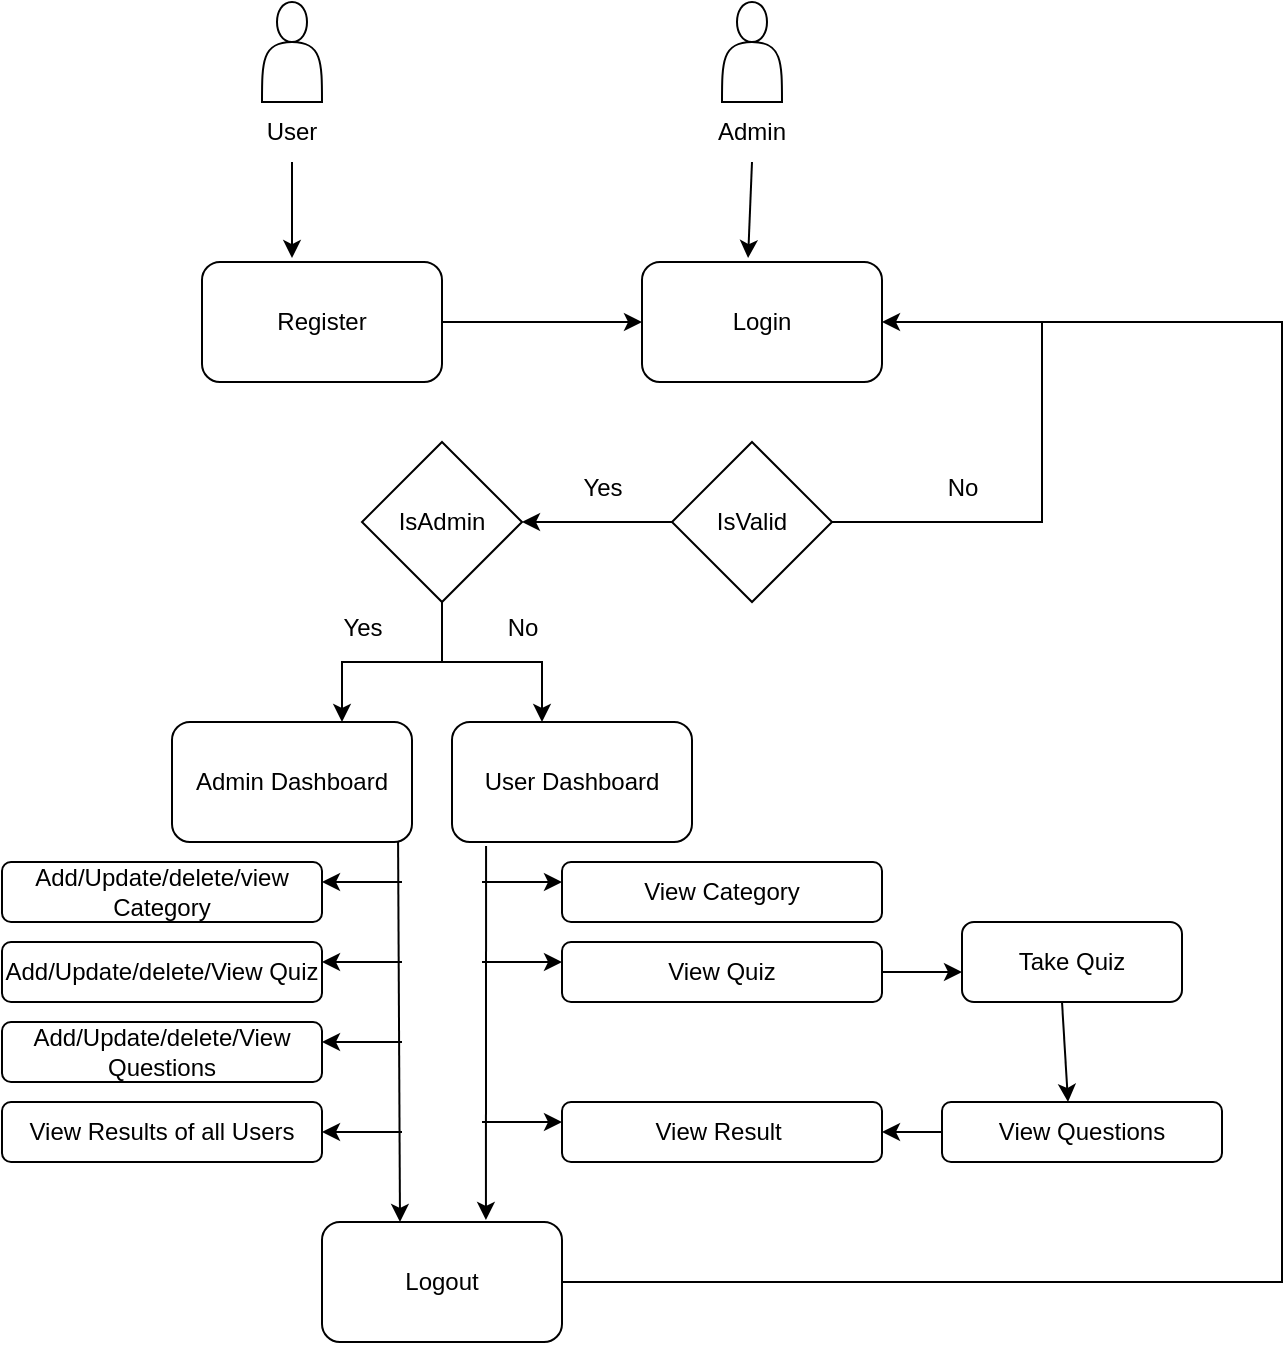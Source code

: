 <mxfile version="21.6.8" type="device">
  <diagram id="C5RBs43oDa-KdzZeNtuy" name="Page-1">
    <mxGraphModel dx="880" dy="438" grid="1" gridSize="10" guides="1" tooltips="1" connect="1" arrows="1" fold="1" page="1" pageScale="1" pageWidth="827" pageHeight="1169" background="#FFFFFF" math="0" shadow="0">
      <root>
        <mxCell id="WIyWlLk6GJQsqaUBKTNV-0" />
        <mxCell id="WIyWlLk6GJQsqaUBKTNV-1" parent="WIyWlLk6GJQsqaUBKTNV-0" />
        <mxCell id="vHfD-n9YigglqhmhwliA-0" value="Register" style="rounded=1;whiteSpace=wrap;html=1;" parent="WIyWlLk6GJQsqaUBKTNV-1" vertex="1">
          <mxGeometry x="220" y="150" width="120" height="60" as="geometry" />
        </mxCell>
        <mxCell id="vHfD-n9YigglqhmhwliA-1" value="Login" style="rounded=1;whiteSpace=wrap;html=1;" parent="WIyWlLk6GJQsqaUBKTNV-1" vertex="1">
          <mxGeometry x="440" y="150" width="120" height="60" as="geometry" />
        </mxCell>
        <mxCell id="2eI1iWWHuEmYexqSIRi0-1" value="" style="shape=actor;whiteSpace=wrap;html=1;" vertex="1" parent="WIyWlLk6GJQsqaUBKTNV-1">
          <mxGeometry x="480" y="20" width="30" height="50" as="geometry" />
        </mxCell>
        <mxCell id="2eI1iWWHuEmYexqSIRi0-2" value="Admin" style="text;html=1;strokeColor=none;fillColor=none;align=center;verticalAlign=middle;whiteSpace=wrap;rounded=0;" vertex="1" parent="WIyWlLk6GJQsqaUBKTNV-1">
          <mxGeometry x="465" y="70" width="60" height="30" as="geometry" />
        </mxCell>
        <mxCell id="2eI1iWWHuEmYexqSIRi0-4" value="" style="shape=actor;whiteSpace=wrap;html=1;" vertex="1" parent="WIyWlLk6GJQsqaUBKTNV-1">
          <mxGeometry x="250" y="20" width="30" height="50" as="geometry" />
        </mxCell>
        <mxCell id="2eI1iWWHuEmYexqSIRi0-5" value="User" style="text;html=1;strokeColor=none;fillColor=none;align=center;verticalAlign=middle;whiteSpace=wrap;rounded=0;" vertex="1" parent="WIyWlLk6GJQsqaUBKTNV-1">
          <mxGeometry x="235" y="70" width="60" height="30" as="geometry" />
        </mxCell>
        <mxCell id="2eI1iWWHuEmYexqSIRi0-8" value="" style="endArrow=classic;html=1;rounded=0;exitX=0.5;exitY=1;exitDx=0;exitDy=0;entryX=0.375;entryY=-0.033;entryDx=0;entryDy=0;entryPerimeter=0;" edge="1" parent="WIyWlLk6GJQsqaUBKTNV-1" source="2eI1iWWHuEmYexqSIRi0-5" target="vHfD-n9YigglqhmhwliA-0">
          <mxGeometry width="50" height="50" relative="1" as="geometry">
            <mxPoint x="390" y="240" as="sourcePoint" />
            <mxPoint x="440" y="190" as="targetPoint" />
          </mxGeometry>
        </mxCell>
        <mxCell id="2eI1iWWHuEmYexqSIRi0-9" value="" style="endArrow=classic;html=1;rounded=0;exitX=1;exitY=0.5;exitDx=0;exitDy=0;entryX=0;entryY=0.5;entryDx=0;entryDy=0;" edge="1" parent="WIyWlLk6GJQsqaUBKTNV-1" source="vHfD-n9YigglqhmhwliA-0" target="vHfD-n9YigglqhmhwliA-1">
          <mxGeometry width="50" height="50" relative="1" as="geometry">
            <mxPoint x="390" y="240" as="sourcePoint" />
            <mxPoint x="440" y="190" as="targetPoint" />
          </mxGeometry>
        </mxCell>
        <mxCell id="2eI1iWWHuEmYexqSIRi0-10" value="" style="endArrow=classic;html=1;rounded=0;exitX=0.5;exitY=1;exitDx=0;exitDy=0;entryX=0.442;entryY=-0.033;entryDx=0;entryDy=0;entryPerimeter=0;" edge="1" parent="WIyWlLk6GJQsqaUBKTNV-1" source="2eI1iWWHuEmYexqSIRi0-2" target="vHfD-n9YigglqhmhwliA-1">
          <mxGeometry width="50" height="50" relative="1" as="geometry">
            <mxPoint x="390" y="240" as="sourcePoint" />
            <mxPoint x="440" y="190" as="targetPoint" />
          </mxGeometry>
        </mxCell>
        <mxCell id="2eI1iWWHuEmYexqSIRi0-11" value="IsValid" style="rhombus;whiteSpace=wrap;html=1;" vertex="1" parent="WIyWlLk6GJQsqaUBKTNV-1">
          <mxGeometry x="455" y="240" width="80" height="80" as="geometry" />
        </mxCell>
        <mxCell id="2eI1iWWHuEmYexqSIRi0-12" value="" style="endArrow=classic;html=1;rounded=0;exitX=1;exitY=0.5;exitDx=0;exitDy=0;entryX=1;entryY=0.5;entryDx=0;entryDy=0;" edge="1" parent="WIyWlLk6GJQsqaUBKTNV-1" source="2eI1iWWHuEmYexqSIRi0-11" target="vHfD-n9YigglqhmhwliA-1">
          <mxGeometry width="50" height="50" relative="1" as="geometry">
            <mxPoint x="390" y="320" as="sourcePoint" />
            <mxPoint x="640" y="180" as="targetPoint" />
            <Array as="points">
              <mxPoint x="640" y="280" />
              <mxPoint x="640" y="180" />
            </Array>
          </mxGeometry>
        </mxCell>
        <mxCell id="2eI1iWWHuEmYexqSIRi0-13" value="No" style="text;html=1;align=center;verticalAlign=middle;resizable=0;points=[];autosize=1;strokeColor=none;fillColor=none;" vertex="1" parent="WIyWlLk6GJQsqaUBKTNV-1">
          <mxGeometry x="580" y="248" width="40" height="30" as="geometry" />
        </mxCell>
        <mxCell id="2eI1iWWHuEmYexqSIRi0-14" value="IsAdmin" style="rhombus;whiteSpace=wrap;html=1;" vertex="1" parent="WIyWlLk6GJQsqaUBKTNV-1">
          <mxGeometry x="300" y="240" width="80" height="80" as="geometry" />
        </mxCell>
        <mxCell id="2eI1iWWHuEmYexqSIRi0-15" value="" style="endArrow=classic;html=1;rounded=0;exitX=0;exitY=0.5;exitDx=0;exitDy=0;entryX=1;entryY=0.5;entryDx=0;entryDy=0;" edge="1" parent="WIyWlLk6GJQsqaUBKTNV-1" source="2eI1iWWHuEmYexqSIRi0-11" target="2eI1iWWHuEmYexqSIRi0-14">
          <mxGeometry width="50" height="50" relative="1" as="geometry">
            <mxPoint x="390" y="320" as="sourcePoint" />
            <mxPoint x="440" y="270" as="targetPoint" />
          </mxGeometry>
        </mxCell>
        <mxCell id="2eI1iWWHuEmYexqSIRi0-16" value="Yes&lt;br&gt;" style="text;html=1;align=center;verticalAlign=middle;resizable=0;points=[];autosize=1;strokeColor=none;fillColor=none;" vertex="1" parent="WIyWlLk6GJQsqaUBKTNV-1">
          <mxGeometry x="400" y="248" width="40" height="30" as="geometry" />
        </mxCell>
        <mxCell id="2eI1iWWHuEmYexqSIRi0-17" value="" style="endArrow=classic;html=1;rounded=0;exitX=0.5;exitY=1;exitDx=0;exitDy=0;" edge="1" parent="WIyWlLk6GJQsqaUBKTNV-1" source="2eI1iWWHuEmYexqSIRi0-14">
          <mxGeometry width="50" height="50" relative="1" as="geometry">
            <mxPoint x="390" y="400" as="sourcePoint" />
            <mxPoint x="390" y="380" as="targetPoint" />
            <Array as="points">
              <mxPoint x="340" y="350" />
              <mxPoint x="390" y="350" />
            </Array>
          </mxGeometry>
        </mxCell>
        <mxCell id="2eI1iWWHuEmYexqSIRi0-18" value="" style="endArrow=classic;html=1;rounded=0;" edge="1" parent="WIyWlLk6GJQsqaUBKTNV-1">
          <mxGeometry width="50" height="50" relative="1" as="geometry">
            <mxPoint x="340" y="350" as="sourcePoint" />
            <mxPoint x="290" y="380" as="targetPoint" />
            <Array as="points">
              <mxPoint x="290" y="350" />
            </Array>
          </mxGeometry>
        </mxCell>
        <mxCell id="2eI1iWWHuEmYexqSIRi0-19" value="No&lt;br&gt;" style="text;html=1;align=center;verticalAlign=middle;resizable=0;points=[];autosize=1;strokeColor=none;fillColor=none;" vertex="1" parent="WIyWlLk6GJQsqaUBKTNV-1">
          <mxGeometry x="360" y="318" width="40" height="30" as="geometry" />
        </mxCell>
        <mxCell id="2eI1iWWHuEmYexqSIRi0-20" value="Yes" style="text;html=1;align=center;verticalAlign=middle;resizable=0;points=[];autosize=1;strokeColor=none;fillColor=none;" vertex="1" parent="WIyWlLk6GJQsqaUBKTNV-1">
          <mxGeometry x="280" y="318" width="40" height="30" as="geometry" />
        </mxCell>
        <mxCell id="2eI1iWWHuEmYexqSIRi0-21" value="User Dashboard" style="rounded=1;whiteSpace=wrap;html=1;" vertex="1" parent="WIyWlLk6GJQsqaUBKTNV-1">
          <mxGeometry x="345" y="380" width="120" height="60" as="geometry" />
        </mxCell>
        <mxCell id="2eI1iWWHuEmYexqSIRi0-22" value="Admin Dashboard" style="rounded=1;whiteSpace=wrap;html=1;" vertex="1" parent="WIyWlLk6GJQsqaUBKTNV-1">
          <mxGeometry x="205" y="380" width="120" height="60" as="geometry" />
        </mxCell>
        <mxCell id="2eI1iWWHuEmYexqSIRi0-26" value="" style="endArrow=classic;html=1;rounded=0;" edge="1" parent="WIyWlLk6GJQsqaUBKTNV-1">
          <mxGeometry width="50" height="50" relative="1" as="geometry">
            <mxPoint x="360" y="460" as="sourcePoint" />
            <mxPoint x="400" y="460" as="targetPoint" />
          </mxGeometry>
        </mxCell>
        <mxCell id="2eI1iWWHuEmYexqSIRi0-27" value="" style="endArrow=classic;html=1;rounded=0;" edge="1" parent="WIyWlLk6GJQsqaUBKTNV-1">
          <mxGeometry width="50" height="50" relative="1" as="geometry">
            <mxPoint x="360" y="500" as="sourcePoint" />
            <mxPoint x="400" y="500" as="targetPoint" />
          </mxGeometry>
        </mxCell>
        <mxCell id="2eI1iWWHuEmYexqSIRi0-28" value="" style="endArrow=classic;html=1;rounded=0;entryX=0.45;entryY=0;entryDx=0;entryDy=0;entryPerimeter=0;" edge="1" parent="WIyWlLk6GJQsqaUBKTNV-1" target="2eI1iWWHuEmYexqSIRi0-34">
          <mxGeometry width="50" height="50" relative="1" as="geometry">
            <mxPoint x="650" y="520" as="sourcePoint" />
            <mxPoint x="660" y="570" as="targetPoint" />
          </mxGeometry>
        </mxCell>
        <mxCell id="2eI1iWWHuEmYexqSIRi0-29" value="" style="endArrow=classic;html=1;rounded=0;" edge="1" parent="WIyWlLk6GJQsqaUBKTNV-1">
          <mxGeometry width="50" height="50" relative="1" as="geometry">
            <mxPoint x="320" y="460" as="sourcePoint" />
            <mxPoint x="280" y="460" as="targetPoint" />
          </mxGeometry>
        </mxCell>
        <mxCell id="2eI1iWWHuEmYexqSIRi0-30" value="" style="endArrow=classic;html=1;rounded=0;" edge="1" parent="WIyWlLk6GJQsqaUBKTNV-1">
          <mxGeometry width="50" height="50" relative="1" as="geometry">
            <mxPoint x="320" y="500" as="sourcePoint" />
            <mxPoint x="280" y="500" as="targetPoint" />
          </mxGeometry>
        </mxCell>
        <mxCell id="2eI1iWWHuEmYexqSIRi0-31" value="" style="endArrow=classic;html=1;rounded=0;" edge="1" parent="WIyWlLk6GJQsqaUBKTNV-1">
          <mxGeometry width="50" height="50" relative="1" as="geometry">
            <mxPoint x="320" y="540" as="sourcePoint" />
            <mxPoint x="280" y="540" as="targetPoint" />
          </mxGeometry>
        </mxCell>
        <mxCell id="2eI1iWWHuEmYexqSIRi0-32" value="View Category" style="rounded=1;whiteSpace=wrap;html=1;" vertex="1" parent="WIyWlLk6GJQsqaUBKTNV-1">
          <mxGeometry x="400" y="450" width="160" height="30" as="geometry" />
        </mxCell>
        <mxCell id="2eI1iWWHuEmYexqSIRi0-33" value="View Quiz" style="rounded=1;whiteSpace=wrap;html=1;" vertex="1" parent="WIyWlLk6GJQsqaUBKTNV-1">
          <mxGeometry x="400" y="490" width="160" height="30" as="geometry" />
        </mxCell>
        <mxCell id="2eI1iWWHuEmYexqSIRi0-34" value="View Questions" style="rounded=1;whiteSpace=wrap;html=1;" vertex="1" parent="WIyWlLk6GJQsqaUBKTNV-1">
          <mxGeometry x="590" y="570" width="140" height="30" as="geometry" />
        </mxCell>
        <mxCell id="2eI1iWWHuEmYexqSIRi0-35" value="Add/Update/delete/view Category" style="rounded=1;whiteSpace=wrap;html=1;" vertex="1" parent="WIyWlLk6GJQsqaUBKTNV-1">
          <mxGeometry x="120" y="450" width="160" height="30" as="geometry" />
        </mxCell>
        <mxCell id="2eI1iWWHuEmYexqSIRi0-36" value="Add/Update/delete/View Quiz" style="rounded=1;whiteSpace=wrap;html=1;" vertex="1" parent="WIyWlLk6GJQsqaUBKTNV-1">
          <mxGeometry x="120" y="490" width="160" height="30" as="geometry" />
        </mxCell>
        <mxCell id="2eI1iWWHuEmYexqSIRi0-37" value="Add/Update/delete/View Questions" style="rounded=1;whiteSpace=wrap;html=1;" vertex="1" parent="WIyWlLk6GJQsqaUBKTNV-1">
          <mxGeometry x="120" y="530" width="160" height="30" as="geometry" />
        </mxCell>
        <mxCell id="2eI1iWWHuEmYexqSIRi0-38" value="View Result&amp;nbsp;" style="rounded=1;whiteSpace=wrap;html=1;" vertex="1" parent="WIyWlLk6GJQsqaUBKTNV-1">
          <mxGeometry x="400" y="570" width="160" height="30" as="geometry" />
        </mxCell>
        <mxCell id="2eI1iWWHuEmYexqSIRi0-39" value="" style="endArrow=classic;html=1;rounded=0;" edge="1" parent="WIyWlLk6GJQsqaUBKTNV-1">
          <mxGeometry width="50" height="50" relative="1" as="geometry">
            <mxPoint x="360" y="580" as="sourcePoint" />
            <mxPoint x="400" y="580" as="targetPoint" />
          </mxGeometry>
        </mxCell>
        <mxCell id="2eI1iWWHuEmYexqSIRi0-40" value="View Results of all Users" style="rounded=1;whiteSpace=wrap;html=1;" vertex="1" parent="WIyWlLk6GJQsqaUBKTNV-1">
          <mxGeometry x="120" y="570" width="160" height="30" as="geometry" />
        </mxCell>
        <mxCell id="2eI1iWWHuEmYexqSIRi0-41" value="" style="endArrow=classic;html=1;rounded=0;entryX=1;entryY=0.5;entryDx=0;entryDy=0;" edge="1" parent="WIyWlLk6GJQsqaUBKTNV-1" target="2eI1iWWHuEmYexqSIRi0-40">
          <mxGeometry width="50" height="50" relative="1" as="geometry">
            <mxPoint x="320" y="585" as="sourcePoint" />
            <mxPoint x="290" y="550" as="targetPoint" />
          </mxGeometry>
        </mxCell>
        <mxCell id="2eI1iWWHuEmYexqSIRi0-42" value="" style="endArrow=classic;html=1;rounded=0;exitX=1;exitY=0.5;exitDx=0;exitDy=0;" edge="1" parent="WIyWlLk6GJQsqaUBKTNV-1" source="2eI1iWWHuEmYexqSIRi0-33">
          <mxGeometry width="50" height="50" relative="1" as="geometry">
            <mxPoint x="400" y="580" as="sourcePoint" />
            <mxPoint x="600" y="505" as="targetPoint" />
          </mxGeometry>
        </mxCell>
        <mxCell id="2eI1iWWHuEmYexqSIRi0-43" value="Take Quiz" style="rounded=1;whiteSpace=wrap;html=1;" vertex="1" parent="WIyWlLk6GJQsqaUBKTNV-1">
          <mxGeometry x="600" y="480" width="110" height="40" as="geometry" />
        </mxCell>
        <mxCell id="2eI1iWWHuEmYexqSIRi0-44" value="" style="endArrow=classic;html=1;rounded=0;exitX=0;exitY=0.5;exitDx=0;exitDy=0;entryX=1;entryY=0.5;entryDx=0;entryDy=0;" edge="1" parent="WIyWlLk6GJQsqaUBKTNV-1" source="2eI1iWWHuEmYexqSIRi0-34" target="2eI1iWWHuEmYexqSIRi0-38">
          <mxGeometry width="50" height="50" relative="1" as="geometry">
            <mxPoint x="390" y="570" as="sourcePoint" />
            <mxPoint x="440" y="520" as="targetPoint" />
          </mxGeometry>
        </mxCell>
        <mxCell id="2eI1iWWHuEmYexqSIRi0-45" value="Logout" style="rounded=1;whiteSpace=wrap;html=1;" vertex="1" parent="WIyWlLk6GJQsqaUBKTNV-1">
          <mxGeometry x="280" y="630" width="120" height="60" as="geometry" />
        </mxCell>
        <mxCell id="2eI1iWWHuEmYexqSIRi0-46" value="" style="endArrow=classic;html=1;rounded=0;exitX=0.942;exitY=1;exitDx=0;exitDy=0;exitPerimeter=0;entryX=0.325;entryY=0;entryDx=0;entryDy=0;entryPerimeter=0;" edge="1" parent="WIyWlLk6GJQsqaUBKTNV-1" source="2eI1iWWHuEmYexqSIRi0-22" target="2eI1iWWHuEmYexqSIRi0-45">
          <mxGeometry width="50" height="50" relative="1" as="geometry">
            <mxPoint x="370" y="590" as="sourcePoint" />
            <mxPoint x="420" y="540" as="targetPoint" />
          </mxGeometry>
        </mxCell>
        <mxCell id="2eI1iWWHuEmYexqSIRi0-48" value="" style="endArrow=classic;html=1;rounded=0;exitX=0.142;exitY=1.033;exitDx=0;exitDy=0;exitPerimeter=0;entryX=0.683;entryY=-0.017;entryDx=0;entryDy=0;entryPerimeter=0;" edge="1" parent="WIyWlLk6GJQsqaUBKTNV-1" source="2eI1iWWHuEmYexqSIRi0-21" target="2eI1iWWHuEmYexqSIRi0-45">
          <mxGeometry width="50" height="50" relative="1" as="geometry">
            <mxPoint x="328" y="450" as="sourcePoint" />
            <mxPoint x="329" y="640" as="targetPoint" />
          </mxGeometry>
        </mxCell>
        <mxCell id="2eI1iWWHuEmYexqSIRi0-50" value="" style="endArrow=none;html=1;rounded=0;exitX=1;exitY=0.5;exitDx=0;exitDy=0;" edge="1" parent="WIyWlLk6GJQsqaUBKTNV-1" source="2eI1iWWHuEmYexqSIRi0-45">
          <mxGeometry width="50" height="50" relative="1" as="geometry">
            <mxPoint x="400" y="590" as="sourcePoint" />
            <mxPoint x="640" y="180" as="targetPoint" />
            <Array as="points">
              <mxPoint x="760" y="660" />
              <mxPoint x="760" y="180" />
            </Array>
          </mxGeometry>
        </mxCell>
      </root>
    </mxGraphModel>
  </diagram>
</mxfile>
